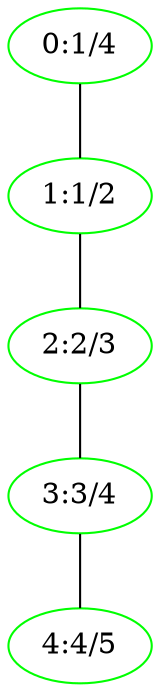 graph {
  0 [color=green, label="0:1/4"]
  3 [color=green, label="3:3/4", pos="3,0!"]
  1 [color=green, label="1:1/2", pos="1,0!"]
  4 [color=green, label="4:4/5", pos="4,0!"]
  2 [color=green, label="2:2/3", pos="2,0!"]

  0 -- 1
  3 -- 4
  1 -- 2
  2 -- 3
}
